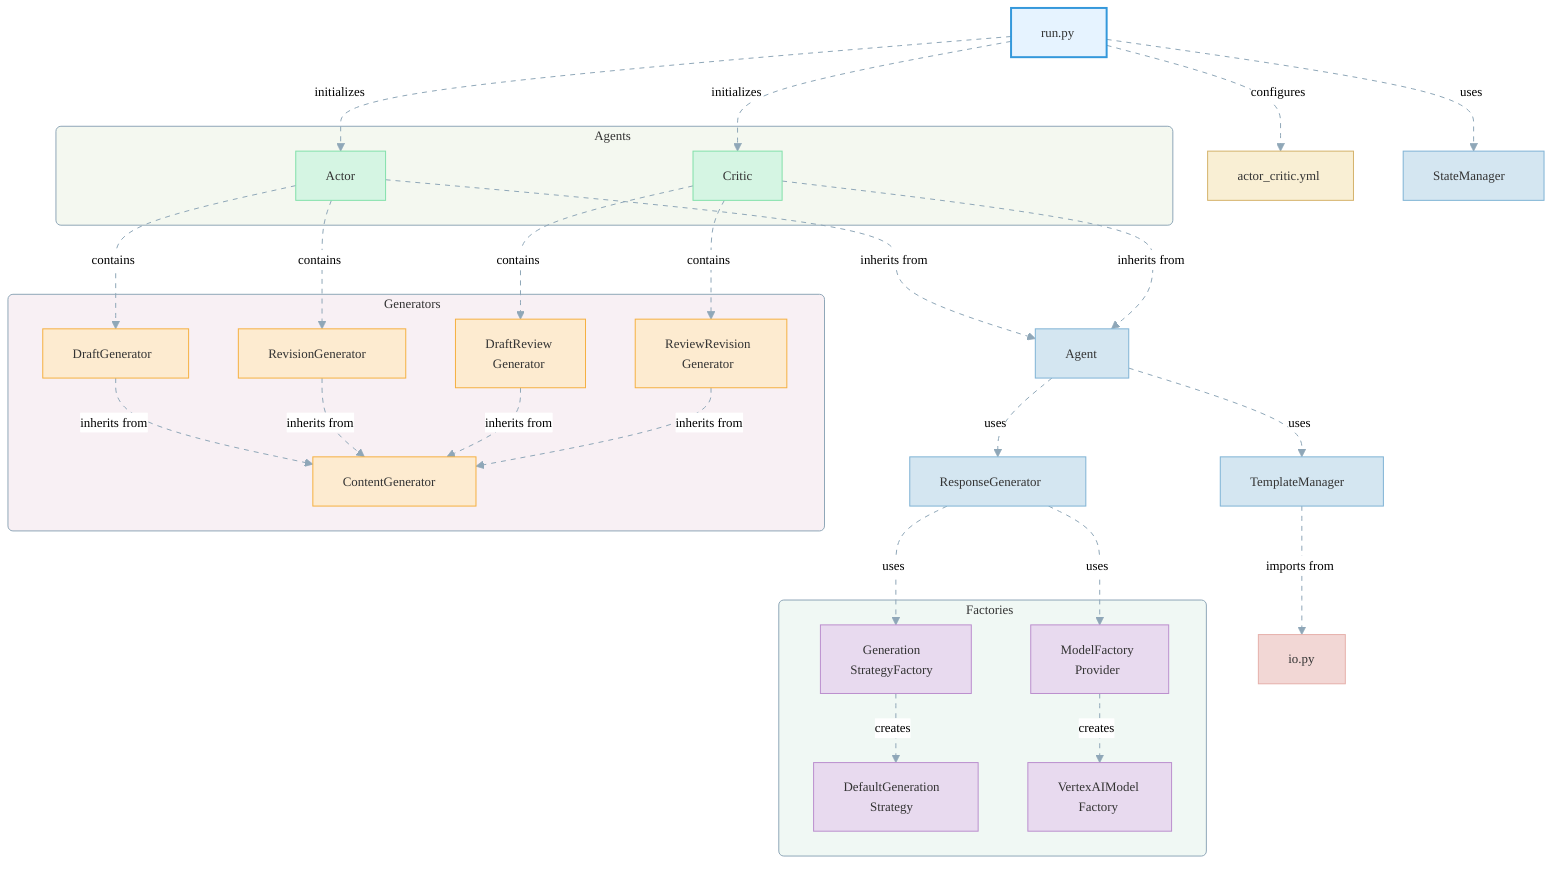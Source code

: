 %%{init: {
  'theme': 'neutral',
  'themeVariables': {
    'primaryColor': '#f0f4f8',
    'primaryTextColor': '#333',
    'primaryBorderColor': '#8fa7b8',
    'lineColor': '#8fa7b8',
    'secondaryColor': '#f8f0f4',
    'tertiaryColor': '#f4f8f0',
    'fontFamily': 'Trebuchet MS, Arial, sans-serif',
    'fontSize': '13px'
  }
}}%%

graph TD
    classDef default fill:#fff,stroke:#8fa7b8,stroke-width:1px;
    classDef entrypoint fill:#e6f3ff,color:#333,stroke:#3498db,stroke-width:2px;
    classDef config fill:#f9efd4,color:#333,stroke:#d4b26a;
    classDef core fill:#d4e6f1,color:#333,stroke:#7fb3d5;
    classDef agent fill:#d5f5e3,color:#333,stroke:#82e0aa;
    classDef generator fill:#fdebd0,color:#333,stroke:#f5b041;
    classDef factory fill:#e8daef,color:#333,stroke:#bb8fce;
    classDef strategy fill:#d6eaf8,color:#333,stroke:#85c1e9;
    classDef util fill:#f2d7d5,color:#333,stroke:#e6b0aa;

    A[run.py] --> |configures| B[actor_critic.yml]
    A --> |uses| C[StateManager]
    A --> |initializes| D[Actor]
    A --> |initializes| E[Critic]
    
    D --> |inherits from| F[Agent]
    E --> |inherits from| F
    
    F --> |uses| G[TemplateManager]
    F --> |uses| H[ResponseGenerator]
    
    G --> |imports from| I[io.py]
    H --> |uses| J[Generation<br>StrategyFactory]
    H --> |uses| K[ModelFactory<br>Provider]
    
    J --> |creates| L[DefaultGeneration<br>Strategy]
    K --> |creates| M[VertexAIModel<br>Factory]
    
    D --> |contains| N[DraftGenerator]
    D --> |contains| O[RevisionGenerator]
    
    E --> |contains| P[DraftReview<br>Generator]
    E --> |contains| Q[ReviewRevision<br>Generator]
    
    N --> |inherits from| R[ContentGenerator]
    O --> |inherits from| R
    P --> |inherits from| R
    Q --> |inherits from| R

    class A entrypoint;
    class B config;
    class C,F,G,H core;
    class D,E agent;
    class I util;
    class J,K,L,M factory;
    class N,O,P,Q,R generator;

    linkStyle default stroke:#8fa7b8,stroke-width:1px,stroke-dasharray: 5 5;

    subgraph Agents
        D
        E
    end

    subgraph Generators
        N
        O
        P
        Q
        R
    end

    subgraph Factories
        J
        K
        L
        M
    end

    style Agents fill:#f4f8f0,stroke:#8fa7b8,stroke-width:1px,rx:5,ry:5;
    style Generators fill:#f8f0f4,stroke:#8fa7b8,stroke-width:1px,rx:5,ry:5;
    style Factories fill:#f0f8f4,stroke:#8fa7b8,stroke-width:1px,rx:5,ry:5;